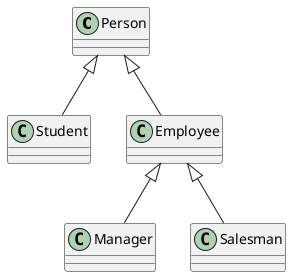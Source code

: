 @startuml


Person <|-- Student
Person <|-- Employee

Employee <|-- Manager
Employee <|-- Salesman

@enduml